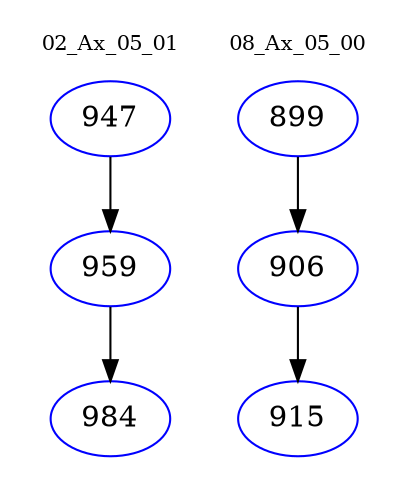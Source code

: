 digraph{
subgraph cluster_0 {
color = white
label = "02_Ax_05_01";
fontsize=10;
T0_947 [label="947", color="blue"]
T0_947 -> T0_959 [color="black"]
T0_959 [label="959", color="blue"]
T0_959 -> T0_984 [color="black"]
T0_984 [label="984", color="blue"]
}
subgraph cluster_1 {
color = white
label = "08_Ax_05_00";
fontsize=10;
T1_899 [label="899", color="blue"]
T1_899 -> T1_906 [color="black"]
T1_906 [label="906", color="blue"]
T1_906 -> T1_915 [color="black"]
T1_915 [label="915", color="blue"]
}
}
